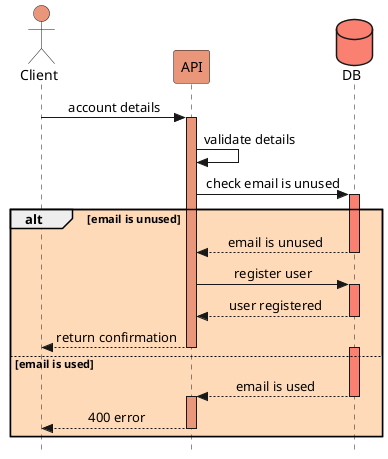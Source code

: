 @startuml sign up

actor Client #darksalmon
participant API #darksalmon
database DB #salmon
skinparam Style strictuml
skinparam SequenceMessageAlignment center

Client -> API : account details
activate API #darksalmon
API -> API : validate details
API -> DB  : check email is unused
alt #PeachPuff email is unused
    activate DB #salmon
    DB --> API  : email is unused
    deactivate DB

    API -> DB  : register user
    activate DB #salmon
    DB --> API  : user registered
    deactivate DB
    API --> Client  : return confirmation
    deactivate API
else email is used
    activate DB #salmon
    DB --> API  : email is used
    deactivate DB
    activate API #darksalmon
    API --> Client  : 400 error
    deactivate API
end
@enduml